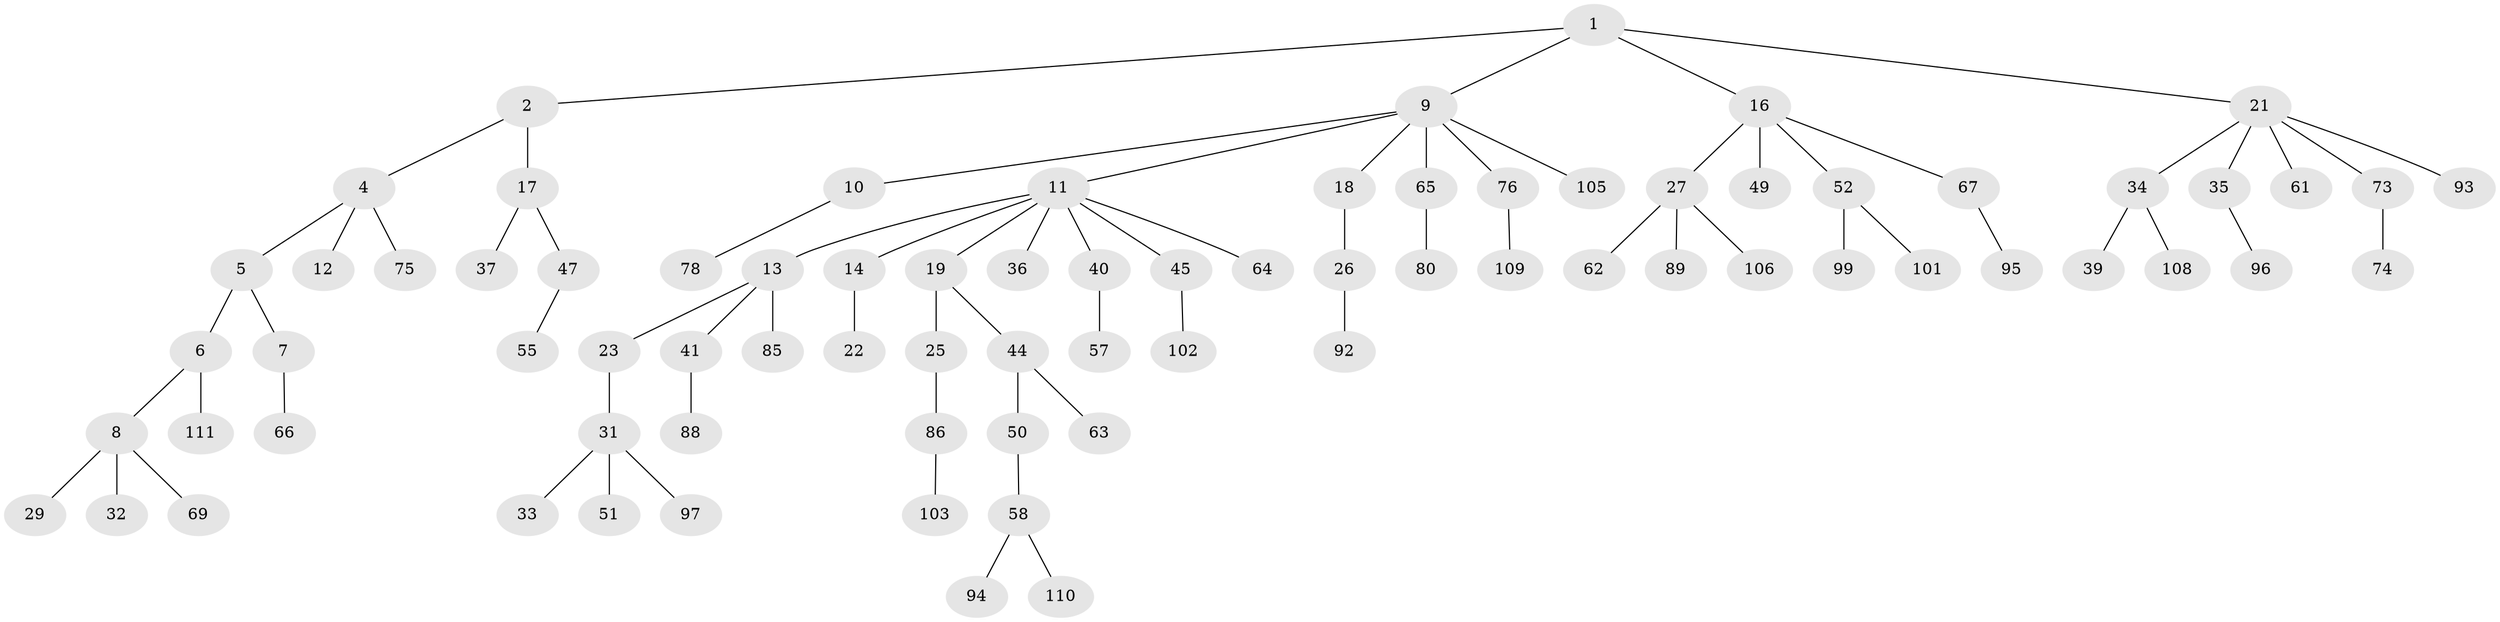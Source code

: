 // Generated by graph-tools (version 1.1) at 2025/52/02/27/25 19:52:13]
// undirected, 78 vertices, 77 edges
graph export_dot {
graph [start="1"]
  node [color=gray90,style=filled];
  1 [super="+3"];
  2 [super="+20"];
  4;
  5 [super="+72"];
  6;
  7;
  8 [super="+24"];
  9 [super="+53"];
  10;
  11 [super="+48"];
  12;
  13 [super="+30"];
  14 [super="+15"];
  16 [super="+60"];
  17 [super="+56"];
  18;
  19 [super="+28"];
  21 [super="+87"];
  22 [super="+91"];
  23;
  25 [super="+46"];
  26 [super="+79"];
  27 [super="+71"];
  29 [super="+54"];
  31 [super="+38"];
  32;
  33;
  34 [super="+70"];
  35 [super="+68"];
  36 [super="+83"];
  37 [super="+98"];
  39 [super="+42"];
  40 [super="+43"];
  41 [super="+59"];
  44;
  45 [super="+90"];
  47 [super="+104"];
  49;
  50 [super="+81"];
  51 [super="+82"];
  52 [super="+84"];
  55;
  57;
  58 [super="+77"];
  61;
  62;
  63;
  64;
  65;
  66;
  67;
  69;
  73;
  74;
  75;
  76;
  78;
  80;
  85;
  86;
  88;
  89;
  92;
  93;
  94;
  95 [super="+107"];
  96;
  97;
  99 [super="+100"];
  101;
  102;
  103;
  105;
  106;
  108;
  109;
  110;
  111;
  1 -- 2;
  1 -- 16;
  1 -- 21;
  1 -- 9;
  2 -- 4;
  2 -- 17;
  4 -- 5;
  4 -- 12;
  4 -- 75;
  5 -- 6;
  5 -- 7;
  6 -- 8;
  6 -- 111;
  7 -- 66;
  8 -- 29;
  8 -- 32;
  8 -- 69;
  9 -- 10;
  9 -- 11;
  9 -- 18;
  9 -- 65;
  9 -- 76;
  9 -- 105;
  10 -- 78;
  11 -- 13;
  11 -- 14;
  11 -- 19;
  11 -- 36;
  11 -- 40;
  11 -- 45;
  11 -- 64;
  13 -- 23;
  13 -- 41;
  13 -- 85;
  14 -- 22;
  16 -- 27;
  16 -- 49;
  16 -- 52;
  16 -- 67;
  17 -- 37;
  17 -- 47;
  18 -- 26;
  19 -- 25;
  19 -- 44;
  21 -- 34;
  21 -- 35;
  21 -- 61;
  21 -- 73;
  21 -- 93;
  23 -- 31;
  25 -- 86;
  26 -- 92;
  27 -- 62;
  27 -- 106;
  27 -- 89;
  31 -- 33;
  31 -- 51;
  31 -- 97;
  34 -- 39;
  34 -- 108;
  35 -- 96;
  40 -- 57;
  41 -- 88;
  44 -- 50;
  44 -- 63;
  45 -- 102;
  47 -- 55;
  50 -- 58;
  52 -- 99;
  52 -- 101;
  58 -- 94;
  58 -- 110;
  65 -- 80;
  67 -- 95;
  73 -- 74;
  76 -- 109;
  86 -- 103;
}
